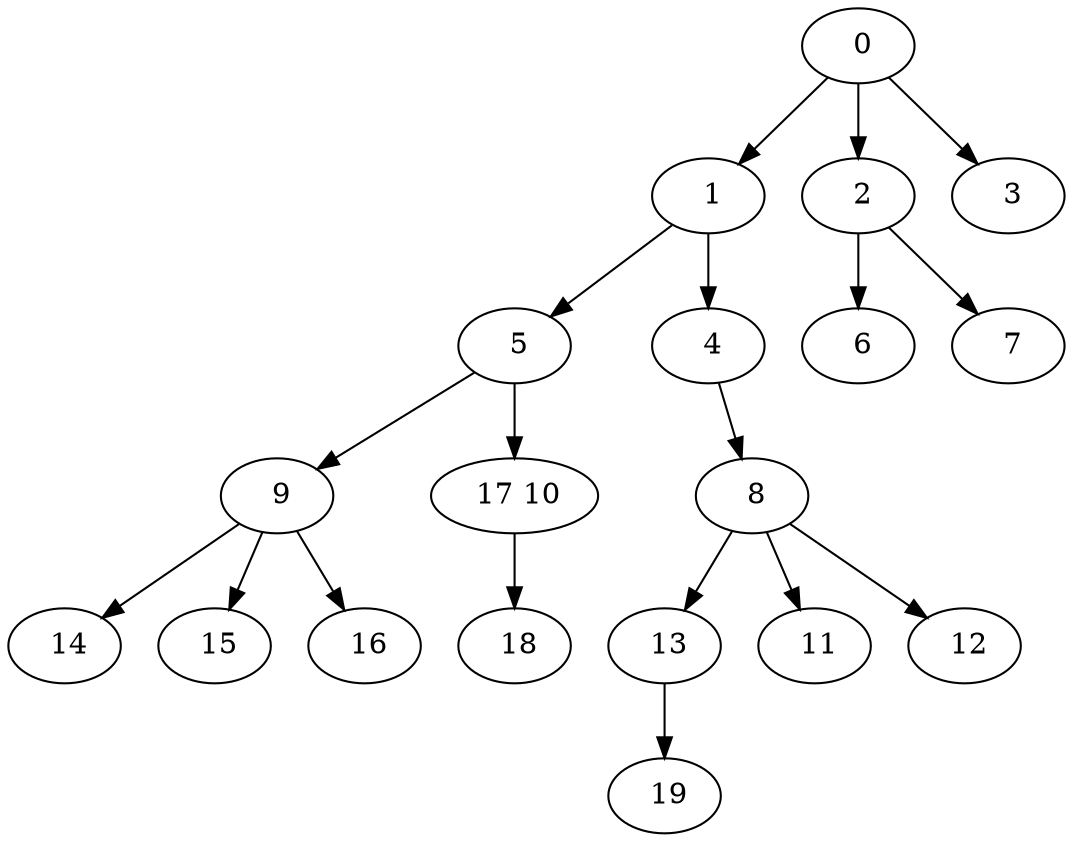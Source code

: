 digraph mytree {
" 0" -> " 1";
" 0" -> " 2";
" 0" -> " 3";
" 1" -> " 5";
" 1" -> " 4";
" 2" -> " 6";
" 2" -> " 7";
" 3";
" 5" -> " 9";
" 5" -> " 17 10";
" 8" -> " 13";
" 8" -> " 11";
" 8" -> " 12";
" 4" -> " 8";
" 6";
" 7";
" 9" -> " 14";
" 9" -> " 15";
" 9" -> " 16";
" 17 10" -> " 18";
" 14";
" 15";
" 16";
" 13" -> " 19";
" 19";
" 18";
" 11";
" 12";
}
